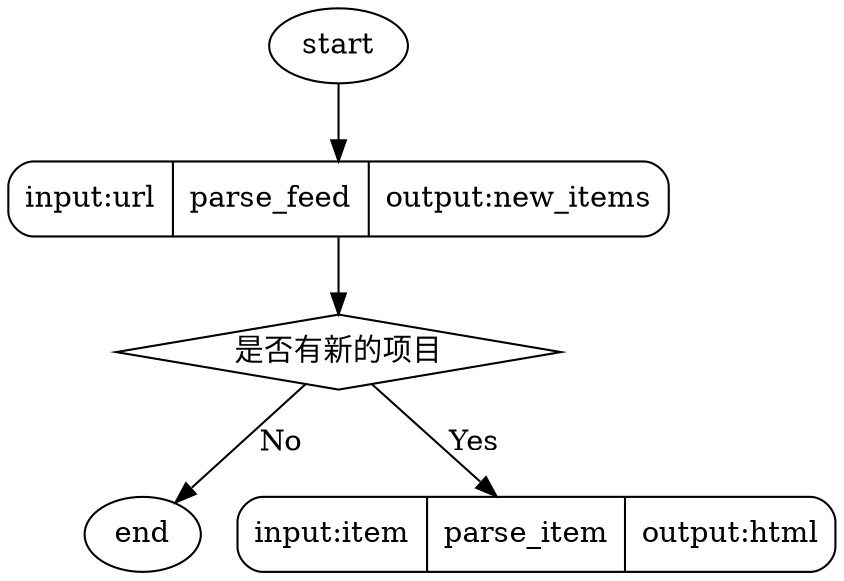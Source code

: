 digraph G
{
    node[shape=record]

    start[shape = oval];
    end[shape = oval];
    parse_feed[label = "input:url|parse_feed|output:new_items" shape = Mrecord];
    parse_item[label = "input:item|parse_item|output:html" shape = Mrecord];
    have_new_items[label = "是否有新的项目" shape = diamond];

    start -> parse_feed -> have_new_items;
    have_new_items -> parse_item[label = "Yes"];
    have_new_items -> end[label = "No"];
}

